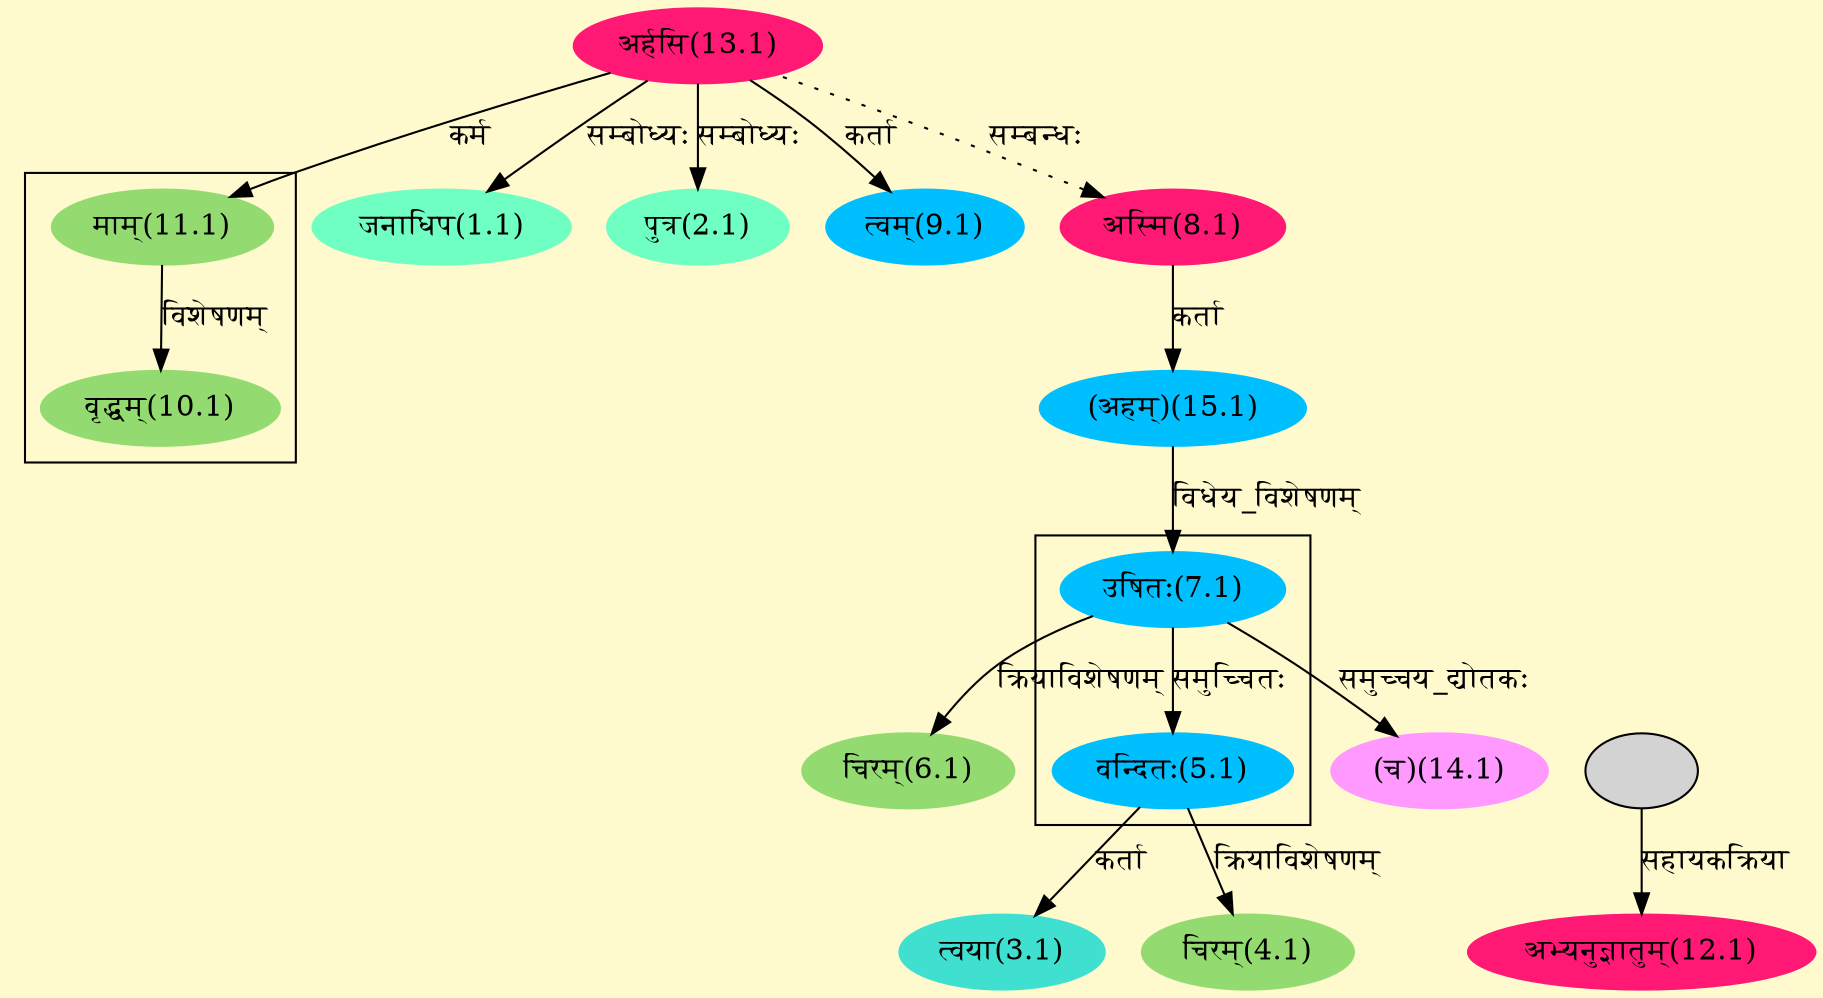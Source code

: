 digraph G{
rankdir=BT;
 compound=true;
 bgcolor="lemonchiffon1";

subgraph cluster_1{
Node5_1 [style=filled, color="#00BFFF" label = "वन्दितः(5.1)"]
Node7_1 [style=filled, color="#00BFFF" label = "उषितः(7.1)"]

}

subgraph cluster_2{
Node10_1 [style=filled, color="#93DB70" label = "वृद्धम्(10.1)"]
Node11_1 [style=filled, color="#93DB70" label = "माम्(11.1)"]

}
Node1_1 [style=filled, color="#6FFFC3" label = "जनाधिप(1.1)"]
Node13_1 [style=filled, color="#FF1975" label = "अर्हसि(13.1)"]
Node2_1 [style=filled, color="#6FFFC3" label = "पुत्र(2.1)"]
Node3_1 [style=filled, color="#40E0D0" label = "त्वया(3.1)"]
Node5_1 [style=filled, color="#00BFFF" label = "वन्दितः(5.1)"]
Node4_1 [style=filled, color="#93DB70" label = "चिरम्(4.1)"]
Node6_1 [style=filled, color="#93DB70" label = "चिरम्(6.1)"]
Node7_1 [style=filled, color="#00BFFF" label = "उषितः(7.1)"]
Node15_1 [style=filled, color="#00BFFF" label = "(अहम्)(15.1)"]
Node8_1 [style=filled, color="#FF1975" label = "अस्मि(8.1)"]
Node9_1 [style=filled, color="#00BFFF" label = "त्वम्(9.1)"]
Node11_1 [style=filled, color="#93DB70" label = "माम्(11.1)"]
Node12_1 [style=filled, color="#FF1975" label = "अभ्यनुज्ञातुम्(12.1)"]
Node13_2 [style=filled, color="" label = ""]
Node [style=filled, color="" label = "()"]
Node14_1 [style=filled, color="#FF99FF" label = "(च)(14.1)"]
/* Start of Relations section */

Node1_1 -> Node13_1 [  label="सम्बोध्यः"  dir="back" ]
Node2_1 -> Node13_1 [  label="सम्बोध्यः"  dir="back" ]
Node3_1 -> Node5_1 [  label="कर्ता"  dir="back" ]
Node4_1 -> Node5_1 [  label="क्रियाविशेषणम्"  dir="back" ]
Node5_1 -> Node7_1 [  label="समुच्चितः"  dir="back" ]
Node6_1 -> Node7_1 [  label="क्रियाविशेषणम्"  dir="back" ]
Node7_1 -> Node15_1 [  label="विधेय_विशेषणम्"  dir="back" ]
Node8_1 -> Node13_1 [ style=dotted label="सम्बन्धः"  dir="back" ]
Node9_1 -> Node13_1 [  label="कर्ता"  dir="back" ]
Node10_1 -> Node11_1 [  label="विशेषणम्"  dir="back" ]
Node11_1 -> Node13_1 [  label="कर्म"  dir="back" ]
Node12_1 -> Node13_2 [  label="सहायकक्रिया"  dir="back" ]
Node14_1 -> Node7_1 [  label="समुच्चय_द्योतकः"  dir="back" ]
Node15_1 -> Node8_1 [  label="कर्ता"  dir="back" ]
}
